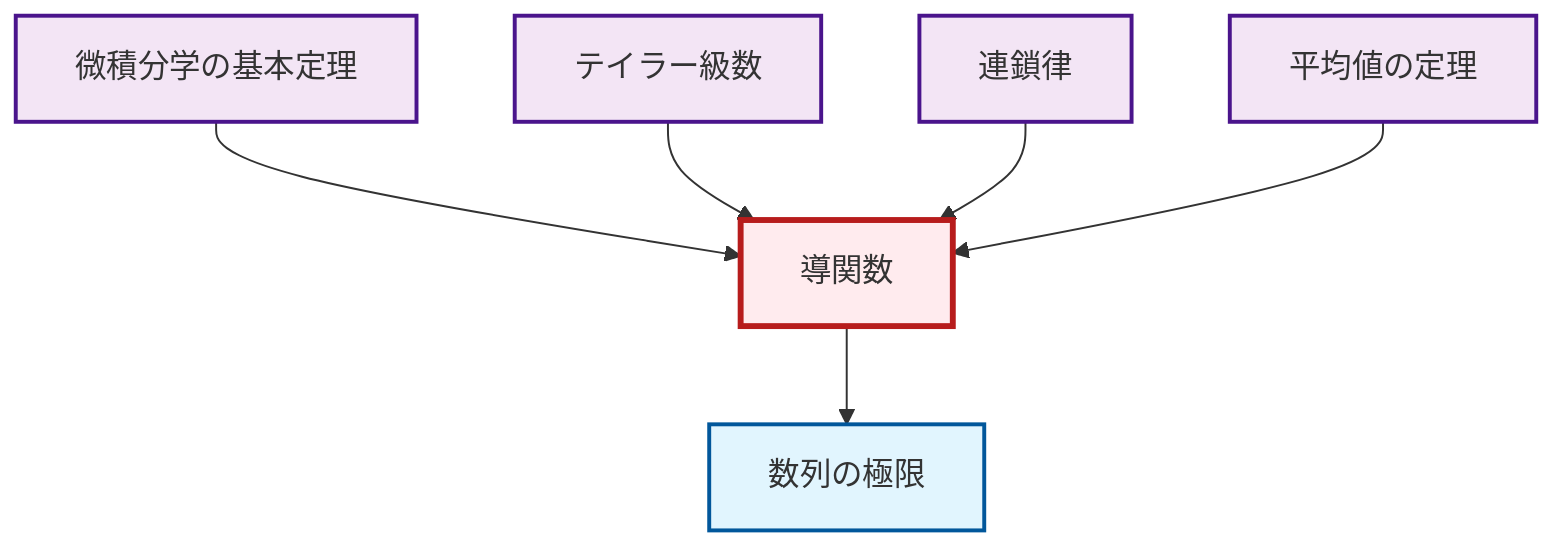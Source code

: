 graph TD
    classDef definition fill:#e1f5fe,stroke:#01579b,stroke-width:2px
    classDef theorem fill:#f3e5f5,stroke:#4a148c,stroke-width:2px
    classDef axiom fill:#fff3e0,stroke:#e65100,stroke-width:2px
    classDef example fill:#e8f5e9,stroke:#1b5e20,stroke-width:2px
    classDef current fill:#ffebee,stroke:#b71c1c,stroke-width:3px
    thm-mean-value["平均値の定理"]:::theorem
    thm-taylor-series["テイラー級数"]:::theorem
    thm-fundamental-calculus["微積分学の基本定理"]:::theorem
    def-derivative["導関数"]:::definition
    thm-chain-rule["連鎖律"]:::theorem
    def-limit["数列の極限"]:::definition
    def-derivative --> def-limit
    thm-fundamental-calculus --> def-derivative
    thm-taylor-series --> def-derivative
    thm-chain-rule --> def-derivative
    thm-mean-value --> def-derivative
    class def-derivative current